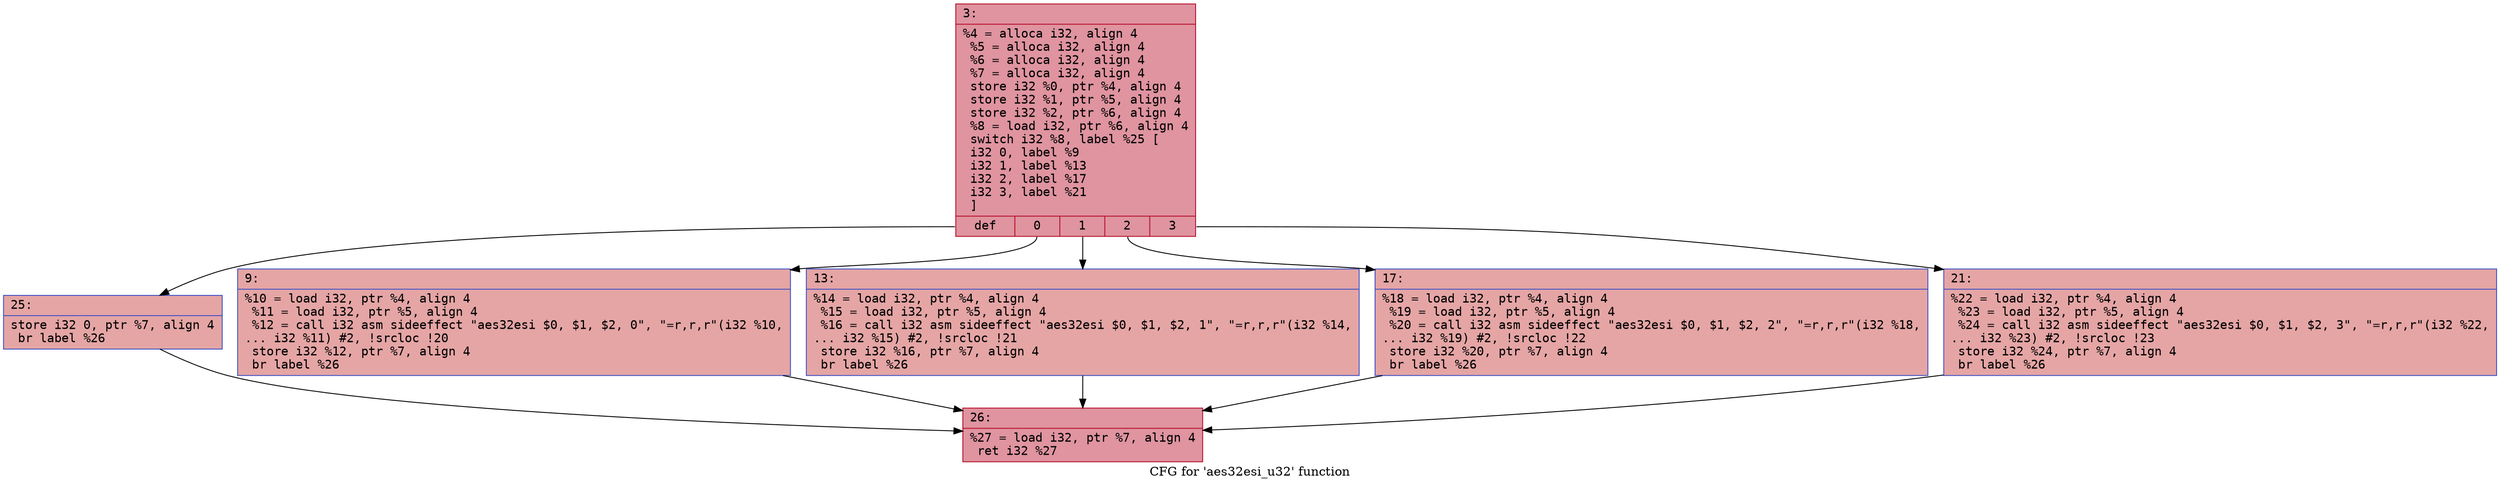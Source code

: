digraph "CFG for 'aes32esi_u32' function" {
	label="CFG for 'aes32esi_u32' function";

	Node0x36c522f0 [shape=record,color="#b70d28ff", style=filled, fillcolor="#b70d2870" fontname="Courier",label="{3:\l|  %4 = alloca i32, align 4\l  %5 = alloca i32, align 4\l  %6 = alloca i32, align 4\l  %7 = alloca i32, align 4\l  store i32 %0, ptr %4, align 4\l  store i32 %1, ptr %5, align 4\l  store i32 %2, ptr %6, align 4\l  %8 = load i32, ptr %6, align 4\l  switch i32 %8, label %25 [\l    i32 0, label %9\l    i32 1, label %13\l    i32 2, label %17\l    i32 3, label %21\l  ]\l|{<s0>def|<s1>0|<s2>1|<s3>2|<s4>3}}"];
	Node0x36c522f0:s0 -> Node0x36c57660;
	Node0x36c522f0:s1 -> Node0x36c58c10;
	Node0x36c522f0:s2 -> Node0x36c58c70;
	Node0x36c522f0:s3 -> Node0x36c58d10;
	Node0x36c522f0:s4 -> Node0x36c58db0;
	Node0x36c58c10 [shape=record,color="#3d50c3ff", style=filled, fillcolor="#c5333470" fontname="Courier",label="{9:\l|  %10 = load i32, ptr %4, align 4\l  %11 = load i32, ptr %5, align 4\l  %12 = call i32 asm sideeffect \"aes32esi $0, $1, $2, 0\", \"=r,r,r\"(i32 %10,\l... i32 %11) #2, !srcloc !20\l  store i32 %12, ptr %7, align 4\l  br label %26\l}"];
	Node0x36c58c10 -> Node0x36c58fb0;
	Node0x36c58c70 [shape=record,color="#3d50c3ff", style=filled, fillcolor="#c5333470" fontname="Courier",label="{13:\l|  %14 = load i32, ptr %4, align 4\l  %15 = load i32, ptr %5, align 4\l  %16 = call i32 asm sideeffect \"aes32esi $0, $1, $2, 1\", \"=r,r,r\"(i32 %14,\l... i32 %15) #2, !srcloc !21\l  store i32 %16, ptr %7, align 4\l  br label %26\l}"];
	Node0x36c58c70 -> Node0x36c58fb0;
	Node0x36c58d10 [shape=record,color="#3d50c3ff", style=filled, fillcolor="#c5333470" fontname="Courier",label="{17:\l|  %18 = load i32, ptr %4, align 4\l  %19 = load i32, ptr %5, align 4\l  %20 = call i32 asm sideeffect \"aes32esi $0, $1, $2, 2\", \"=r,r,r\"(i32 %18,\l... i32 %19) #2, !srcloc !22\l  store i32 %20, ptr %7, align 4\l  br label %26\l}"];
	Node0x36c58d10 -> Node0x36c58fb0;
	Node0x36c58db0 [shape=record,color="#3d50c3ff", style=filled, fillcolor="#c5333470" fontname="Courier",label="{21:\l|  %22 = load i32, ptr %4, align 4\l  %23 = load i32, ptr %5, align 4\l  %24 = call i32 asm sideeffect \"aes32esi $0, $1, $2, 3\", \"=r,r,r\"(i32 %22,\l... i32 %23) #2, !srcloc !23\l  store i32 %24, ptr %7, align 4\l  br label %26\l}"];
	Node0x36c58db0 -> Node0x36c58fb0;
	Node0x36c57660 [shape=record,color="#3d50c3ff", style=filled, fillcolor="#c5333470" fontname="Courier",label="{25:\l|  store i32 0, ptr %7, align 4\l  br label %26\l}"];
	Node0x36c57660 -> Node0x36c58fb0;
	Node0x36c58fb0 [shape=record,color="#b70d28ff", style=filled, fillcolor="#b70d2870" fontname="Courier",label="{26:\l|  %27 = load i32, ptr %7, align 4\l  ret i32 %27\l}"];
}
